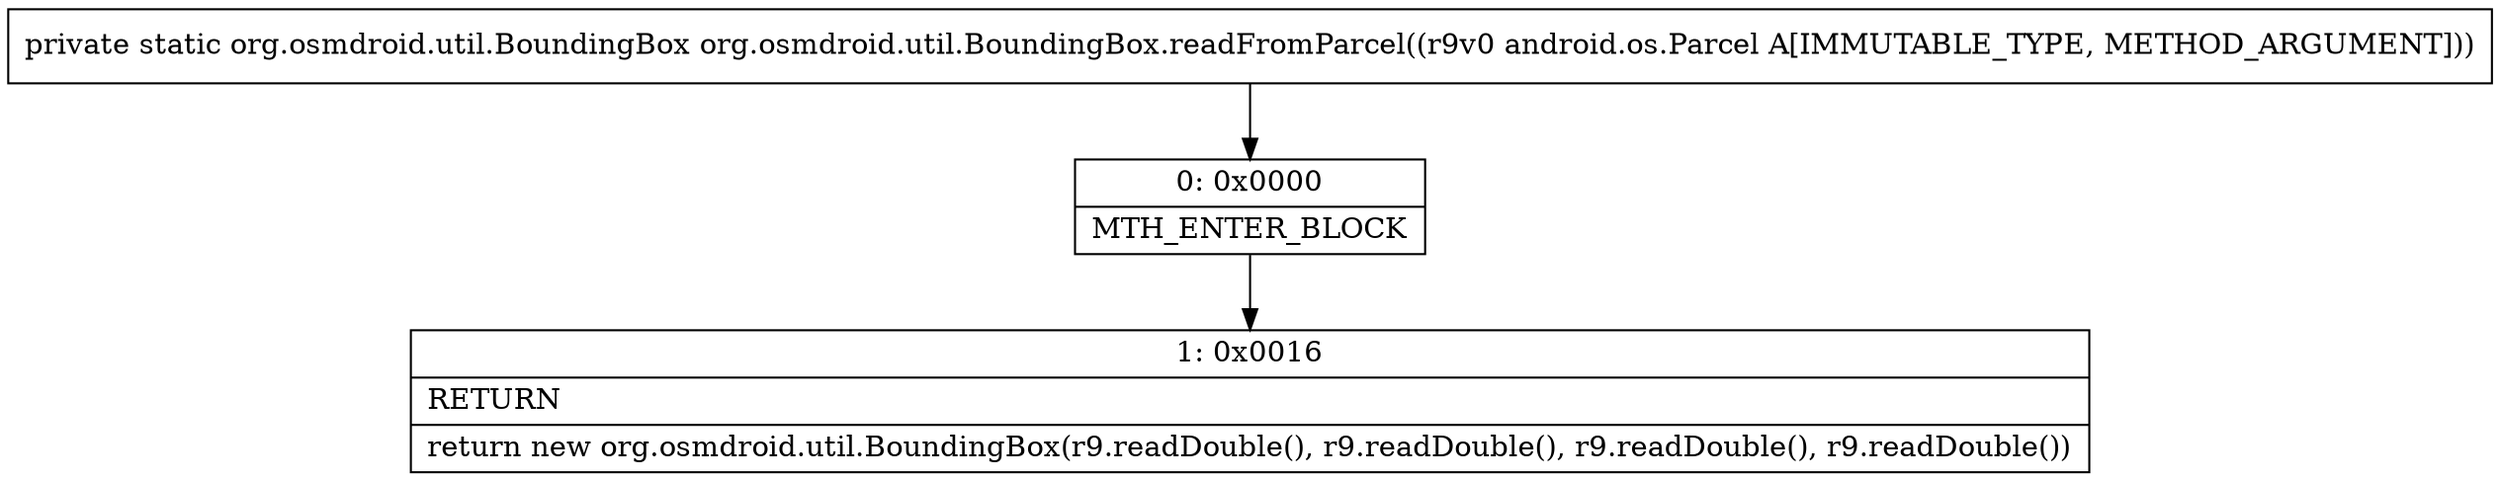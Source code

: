 digraph "CFG fororg.osmdroid.util.BoundingBox.readFromParcel(Landroid\/os\/Parcel;)Lorg\/osmdroid\/util\/BoundingBox;" {
Node_0 [shape=record,label="{0\:\ 0x0000|MTH_ENTER_BLOCK\l}"];
Node_1 [shape=record,label="{1\:\ 0x0016|RETURN\l|return new org.osmdroid.util.BoundingBox(r9.readDouble(), r9.readDouble(), r9.readDouble(), r9.readDouble())\l}"];
MethodNode[shape=record,label="{private static org.osmdroid.util.BoundingBox org.osmdroid.util.BoundingBox.readFromParcel((r9v0 android.os.Parcel A[IMMUTABLE_TYPE, METHOD_ARGUMENT])) }"];
MethodNode -> Node_0;
Node_0 -> Node_1;
}

